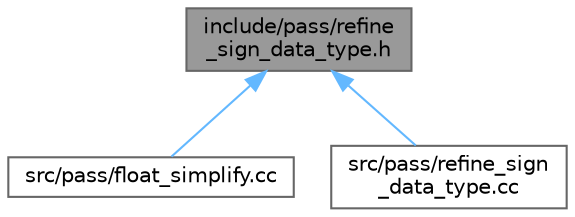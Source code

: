 digraph "include/pass/refine_sign_data_type.h"
{
 // LATEX_PDF_SIZE
  bgcolor="transparent";
  edge [fontname=Helvetica,fontsize=10,labelfontname=Helvetica,labelfontsize=10];
  node [fontname=Helvetica,fontsize=10,shape=box,height=0.2,width=0.4];
  Node1 [label="include/pass/refine\l_sign_data_type.h",height=0.2,width=0.4,color="gray40", fillcolor="grey60", style="filled", fontcolor="black",tooltip=" "];
  Node1 -> Node2 [dir="back",color="steelblue1",style="solid"];
  Node2 [label="src/pass/float_simplify.cc",height=0.2,width=0.4,color="grey40", fillcolor="white", style="filled",URL="$float__simplify_8cc.html",tooltip=" "];
  Node1 -> Node3 [dir="back",color="steelblue1",style="solid"];
  Node3 [label="src/pass/refine_sign\l_data_type.cc",height=0.2,width=0.4,color="grey40", fillcolor="white", style="filled",URL="$refine__sign__data__type_8cc.html",tooltip=" "];
}

